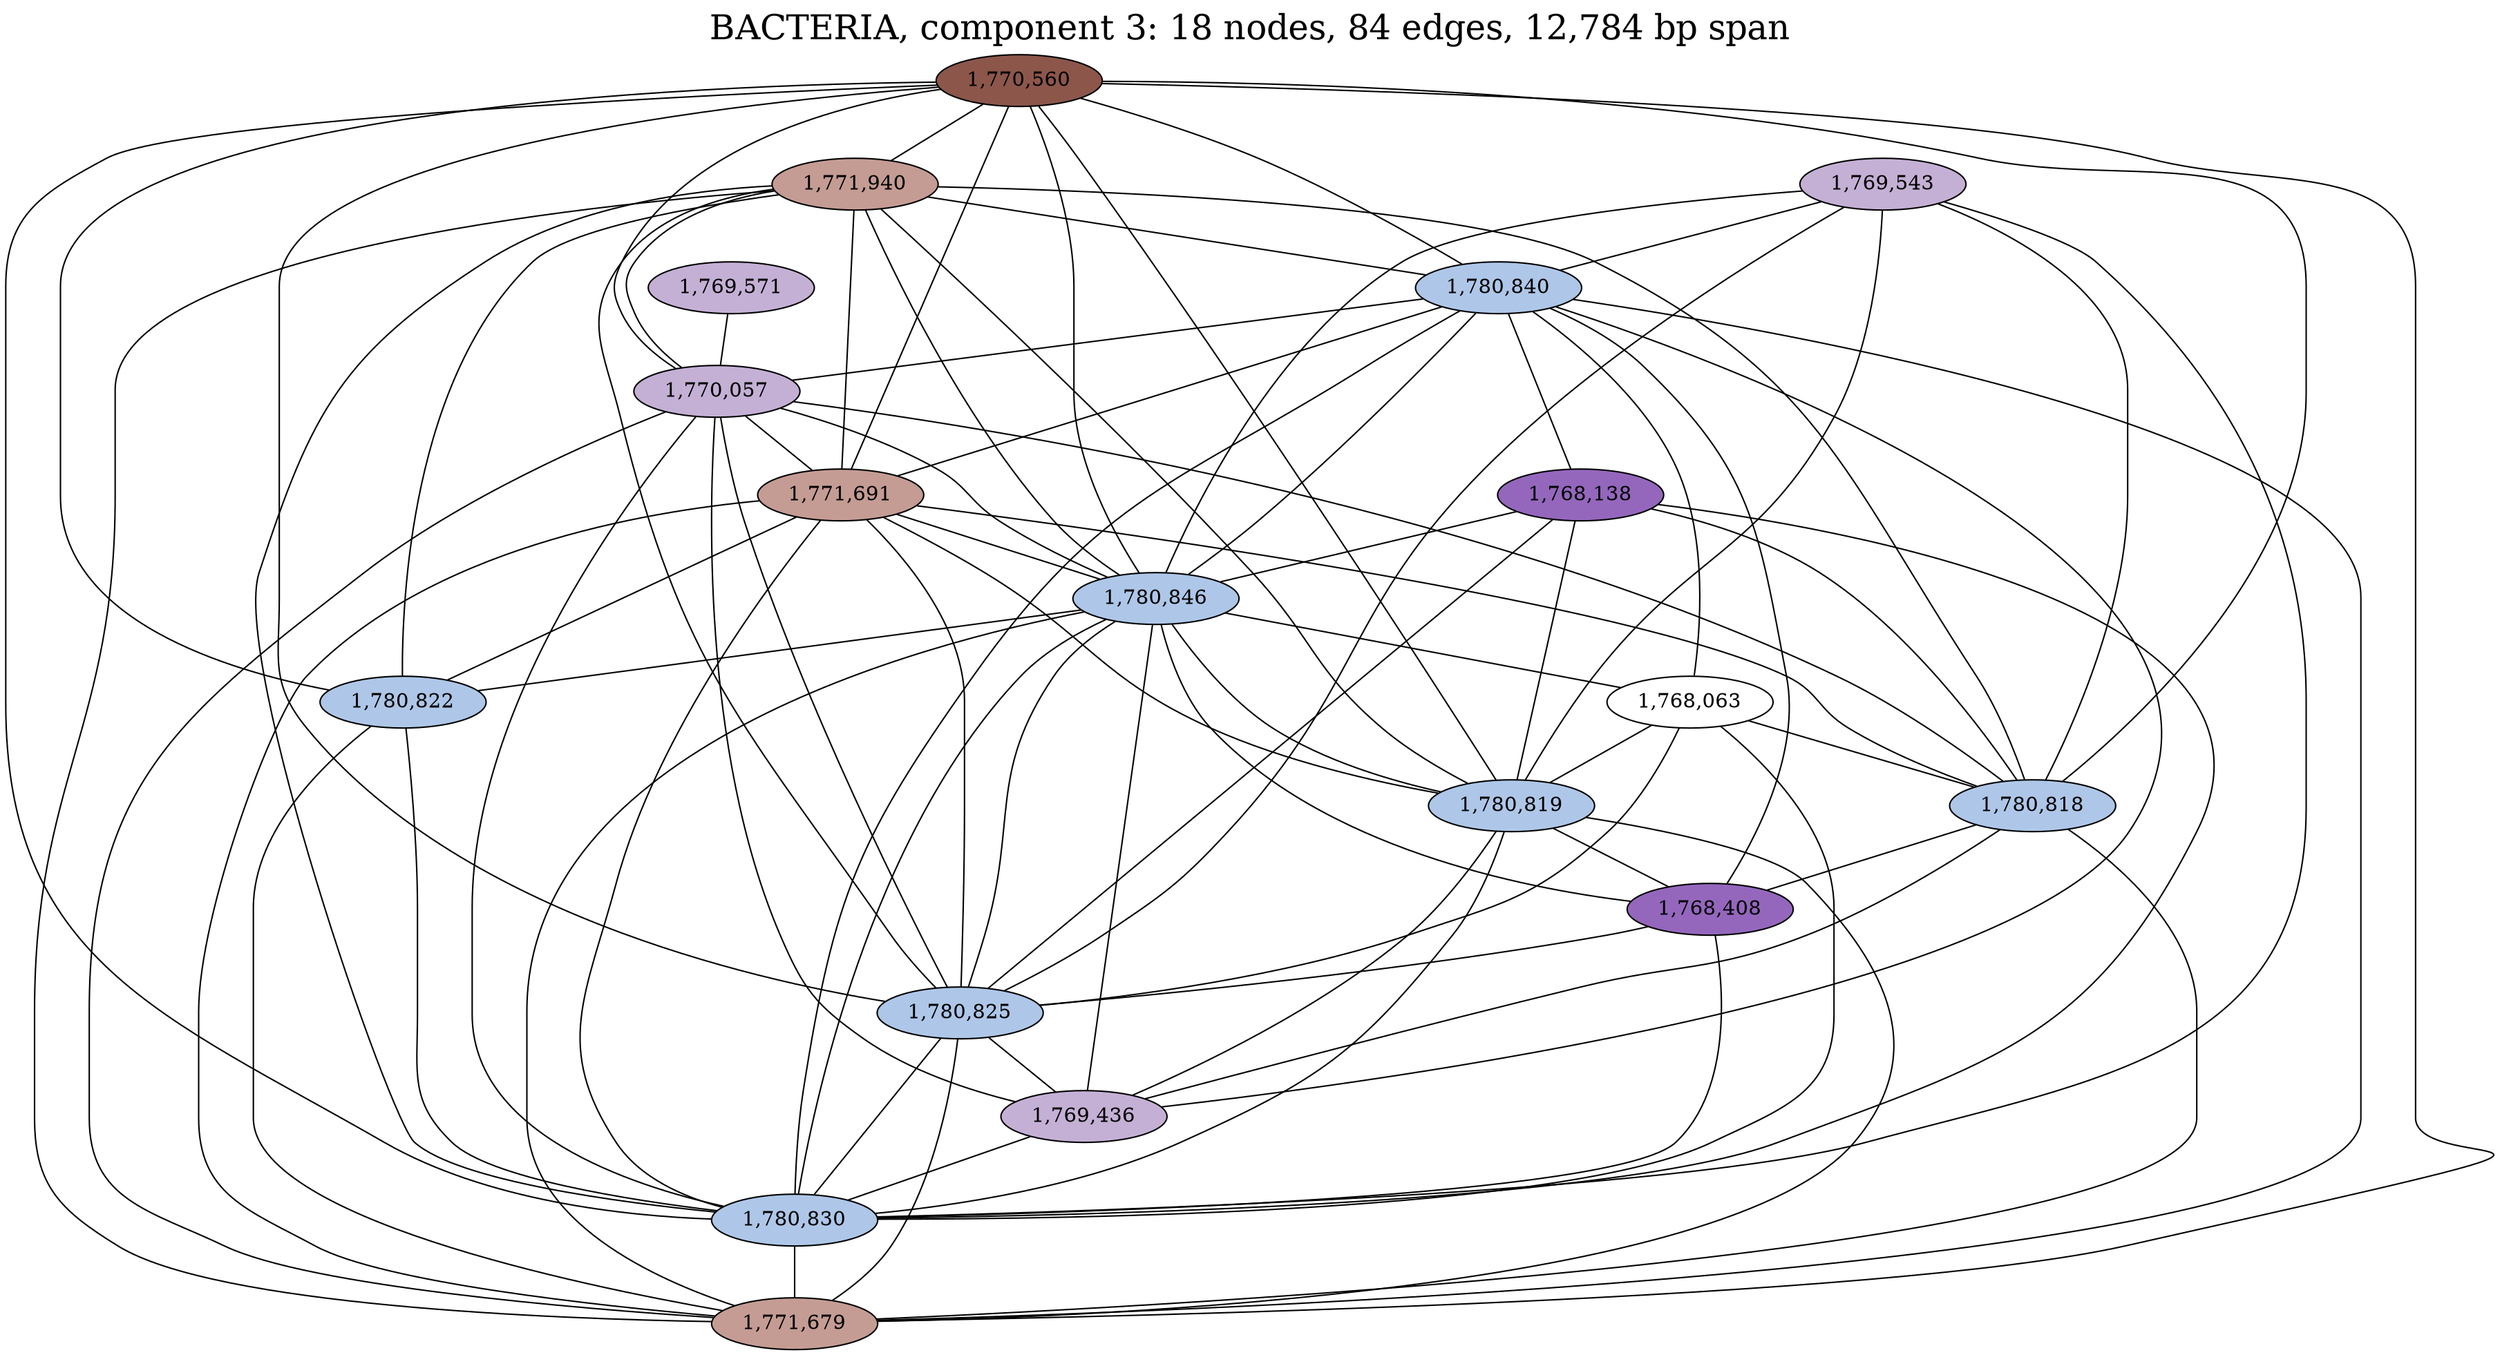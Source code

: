 graph BACTERIA_cc3 {
	overlap="prism50";
	outputorder="edgesfirst";
	label="BACTERIA, component 3: 18 nodes, 84 edges, 12,784 bp span";
	labelloc="t";
	fontsize=24;
	"1,770,560" [style="filled", fillcolor="#8c564b", fontcolor="#000000"];
	"1,769,571" [style="filled", fillcolor="#c5b0d5", fontcolor="#000000"];
	"1,771,940" [style="filled", fillcolor="#c49c94", fontcolor="#000000"];
	"1,769,543" [style="filled", fillcolor="#c5b0d5", fontcolor="#000000"];
	"1,780,840" [style="filled", fillcolor="#aec7e8", fontcolor="#000000"];
	"1,770,057" [style="filled", fillcolor="#c5b0d5", fontcolor="#000000"];
	"1,768,138" [style="filled", fillcolor="#9467bd", fontcolor="#000000"];
	"1,771,691" [style="filled", fillcolor="#c49c94", fontcolor="#000000"];
	"1,780,846" [style="filled", fillcolor="#aec7e8", fontcolor="#000000"];
	"1,768,063" [style="filled", fillcolor="#ffffff", fontcolor="#000000"];
	"1,780,818" [style="filled", fillcolor="#aec7e8", fontcolor="#000000"];
	"1,780,819" [style="filled", fillcolor="#aec7e8", fontcolor="#000000"];
	"1,780,822" [style="filled", fillcolor="#aec7e8", fontcolor="#000000"];
	"1,768,408" [style="filled", fillcolor="#9467bd", fontcolor="#000000"];
	"1,780,825" [style="filled", fillcolor="#aec7e8", fontcolor="#000000"];
	"1,769,436" [style="filled", fillcolor="#c5b0d5", fontcolor="#000000"];
	"1,780,830" [style="filled", fillcolor="#aec7e8", fontcolor="#000000"];
	"1,771,679" [style="filled", fillcolor="#c49c94", fontcolor="#000000"];
	"1,770,560" -- "1,770,057";
	"1,770,560" -- "1,771,679";
	"1,770,560" -- "1,771,691";
	"1,770,560" -- "1,771,940";
	"1,770,560" -- "1,780,818";
	"1,770,560" -- "1,780,819";
	"1,770,560" -- "1,780,822";
	"1,770,560" -- "1,780,825";
	"1,770,560" -- "1,780,830";
	"1,770,560" -- "1,780,840";
	"1,770,560" -- "1,780,846";
	"1,769,571" -- "1,770,057";
	"1,771,940" -- "1,770,057";
	"1,771,940" -- "1,771,679";
	"1,771,940" -- "1,771,691";
	"1,771,940" -- "1,780,818";
	"1,771,940" -- "1,780,819";
	"1,771,940" -- "1,780,822";
	"1,771,940" -- "1,780,825";
	"1,771,940" -- "1,780,830";
	"1,771,940" -- "1,780,840";
	"1,771,940" -- "1,780,846";
	"1,769,543" -- "1,780,818";
	"1,769,543" -- "1,780,819";
	"1,769,543" -- "1,780,825";
	"1,769,543" -- "1,780,830";
	"1,769,543" -- "1,780,840";
	"1,769,543" -- "1,780,846";
	"1,780,840" -- "1,768,063";
	"1,780,840" -- "1,768,138";
	"1,780,840" -- "1,768,408";
	"1,780,840" -- "1,769,436";
	"1,780,840" -- "1,770,057";
	"1,780,840" -- "1,771,679";
	"1,780,840" -- "1,771,691";
	"1,780,840" -- "1,780,830";
	"1,780,840" -- "1,780,846";
	"1,770,057" -- "1,769,436";
	"1,770,057" -- "1,771,679";
	"1,770,057" -- "1,771,691";
	"1,770,057" -- "1,780,818";
	"1,770,057" -- "1,780,825";
	"1,770,057" -- "1,780,830";
	"1,770,057" -- "1,780,846";
	"1,768,138" -- "1,780,818";
	"1,768,138" -- "1,780,819";
	"1,768,138" -- "1,780,825";
	"1,768,138" -- "1,780,830";
	"1,768,138" -- "1,780,846";
	"1,771,691" -- "1,771,679";
	"1,771,691" -- "1,780,818";
	"1,771,691" -- "1,780,819";
	"1,771,691" -- "1,780,822";
	"1,771,691" -- "1,780,825";
	"1,771,691" -- "1,780,830";
	"1,771,691" -- "1,780,846";
	"1,780,846" -- "1,768,063";
	"1,780,846" -- "1,768,408";
	"1,780,846" -- "1,769,436";
	"1,780,846" -- "1,771,679";
	"1,780,846" -- "1,780,819";
	"1,780,846" -- "1,780,822";
	"1,780,846" -- "1,780,825";
	"1,780,846" -- "1,780,830";
	"1,768,063" -- "1,780,818";
	"1,768,063" -- "1,780,819";
	"1,768,063" -- "1,780,825";
	"1,768,063" -- "1,780,830";
	"1,780,818" -- "1,768,408";
	"1,780,818" -- "1,769,436";
	"1,780,818" -- "1,771,679";
	"1,780,819" -- "1,768,408";
	"1,780,819" -- "1,769,436";
	"1,780,819" -- "1,771,679";
	"1,780,819" -- "1,780,830";
	"1,780,822" -- "1,771,679";
	"1,780,822" -- "1,780,830";
	"1,768,408" -- "1,780,825";
	"1,768,408" -- "1,780,830";
	"1,780,825" -- "1,769,436";
	"1,780,825" -- "1,771,679";
	"1,780,825" -- "1,780,830";
	"1,769,436" -- "1,780,830";
	"1,780,830" -- "1,771,679";
}